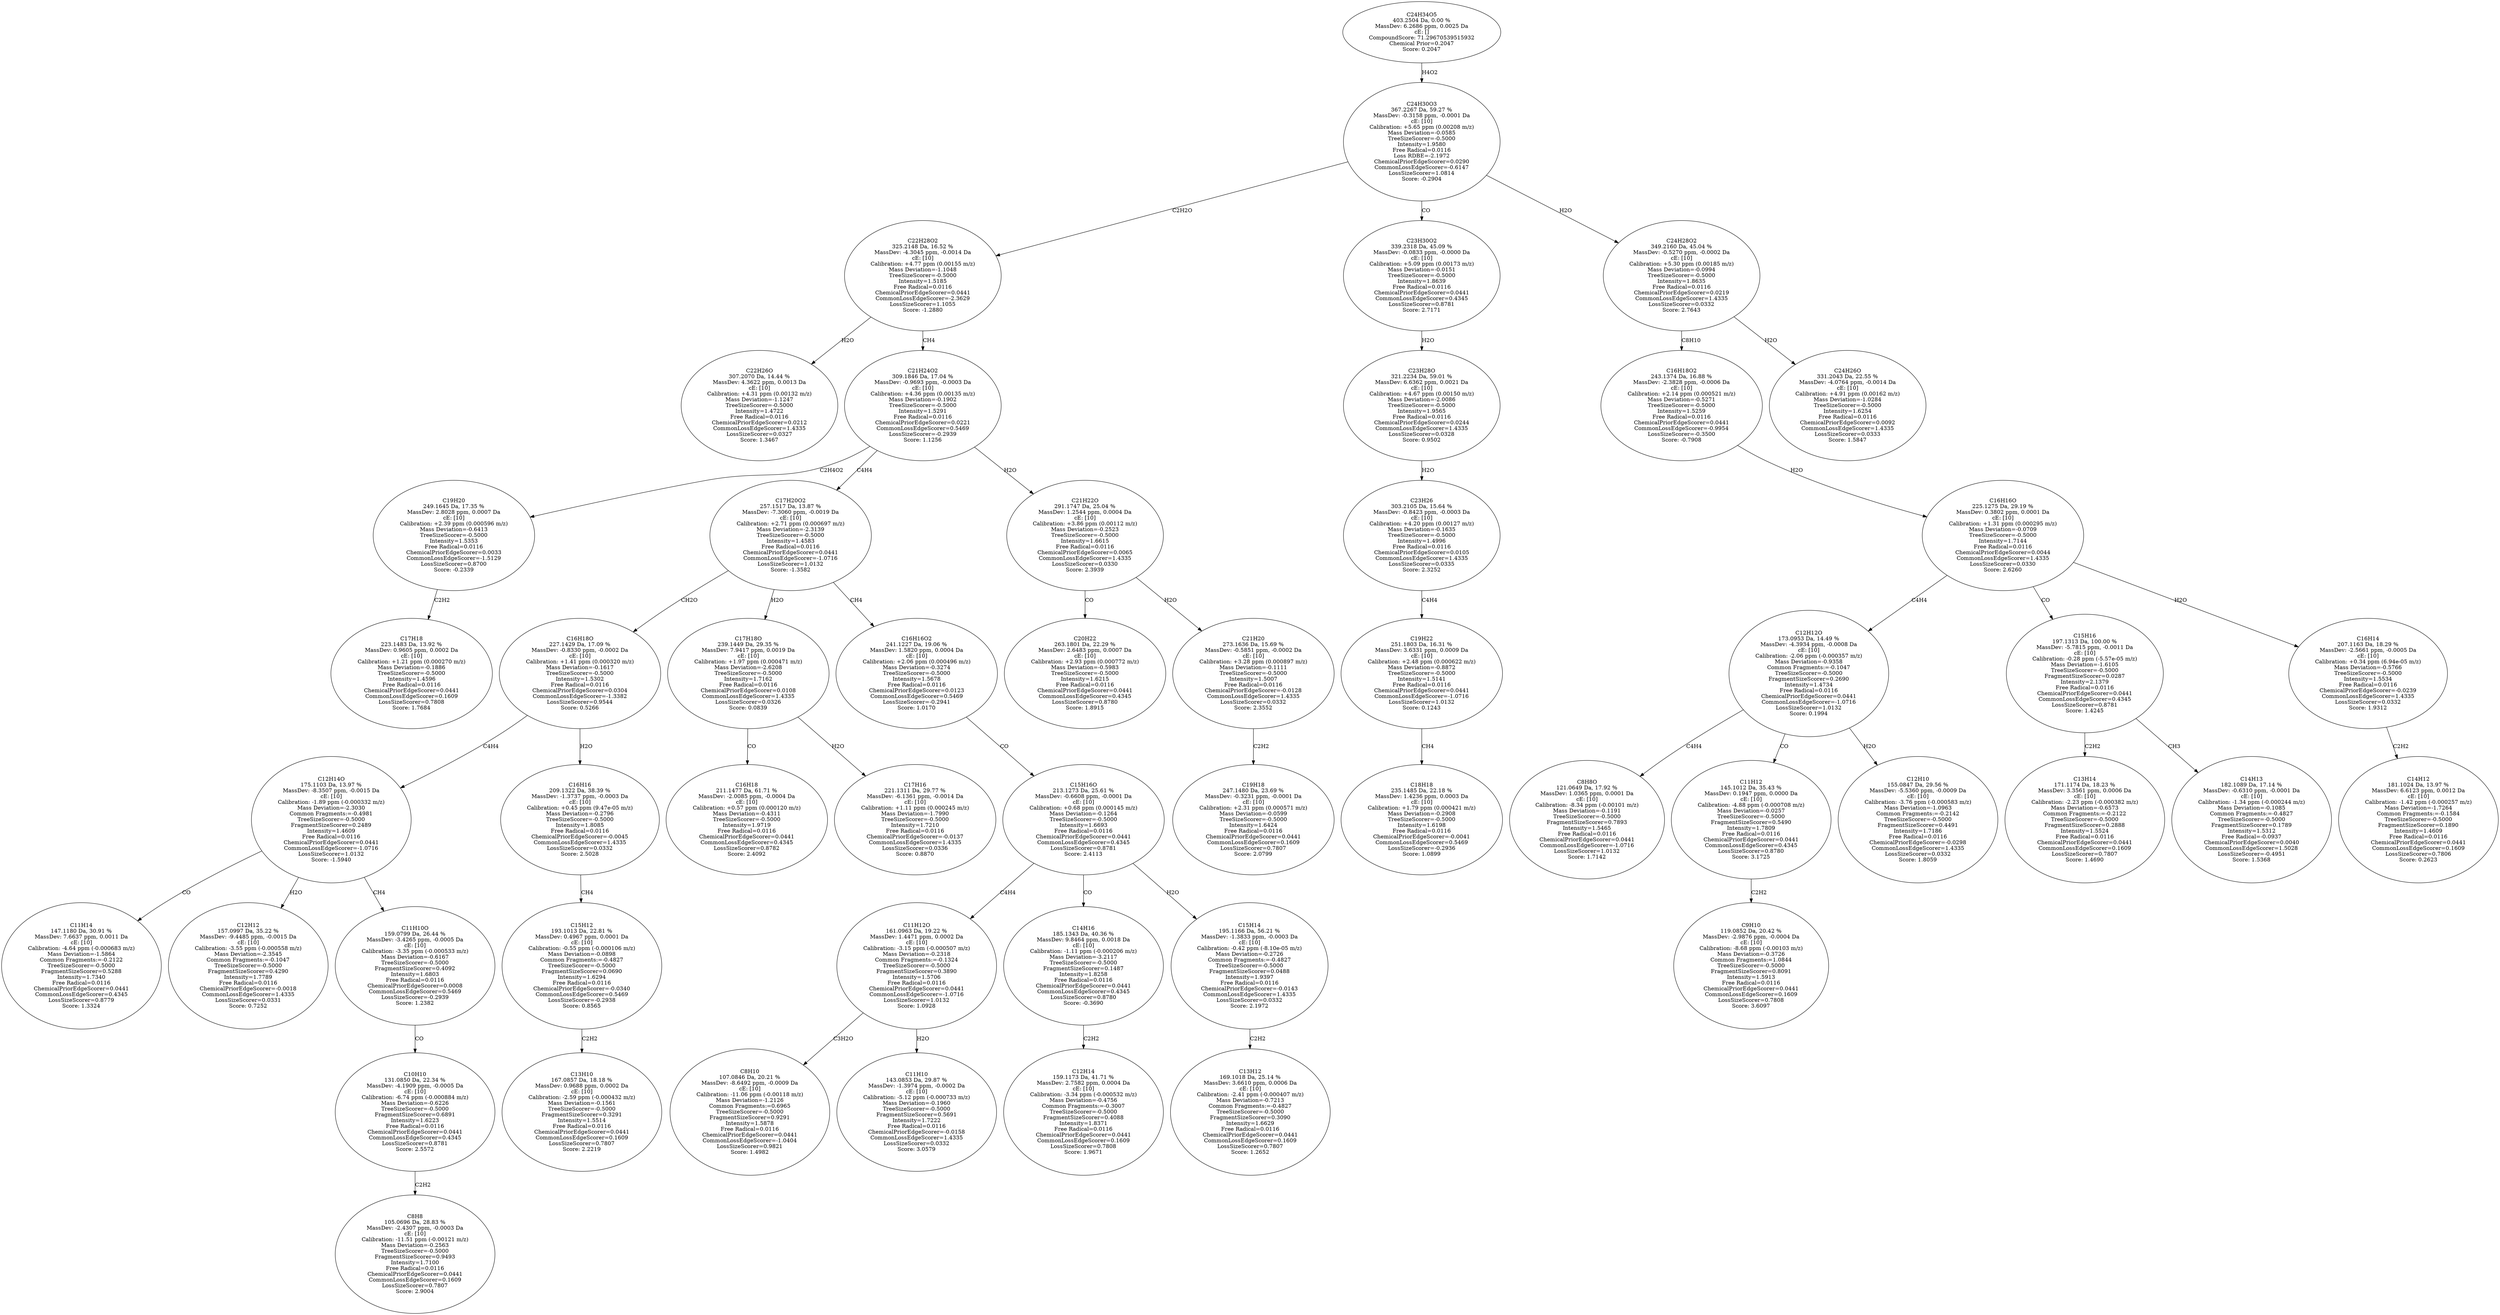 strict digraph {
v1 [label="C22H26O\n307.2070 Da, 14.44 %\nMassDev: 4.3622 ppm, 0.0013 Da\ncE: [10]\nCalibration: +4.31 ppm (0.00132 m/z)\nMass Deviation=-1.1247\nTreeSizeScorer=-0.5000\nIntensity=1.4722\nFree Radical=0.0116\nChemicalPriorEdgeScorer=0.0212\nCommonLossEdgeScorer=1.4335\nLossSizeScorer=0.0327\nScore: 1.3467"];
v2 [label="C17H18\n223.1483 Da, 13.92 %\nMassDev: 0.9605 ppm, 0.0002 Da\ncE: [10]\nCalibration: +1.21 ppm (0.000270 m/z)\nMass Deviation=-0.1886\nTreeSizeScorer=-0.5000\nIntensity=1.4596\nFree Radical=0.0116\nChemicalPriorEdgeScorer=0.0441\nCommonLossEdgeScorer=0.1609\nLossSizeScorer=0.7808\nScore: 1.7684"];
v3 [label="C19H20\n249.1645 Da, 17.35 %\nMassDev: 2.8028 ppm, 0.0007 Da\ncE: [10]\nCalibration: +2.39 ppm (0.000596 m/z)\nMass Deviation=-0.6413\nTreeSizeScorer=-0.5000\nIntensity=1.5353\nFree Radical=0.0116\nChemicalPriorEdgeScorer=0.0033\nCommonLossEdgeScorer=-1.5129\nLossSizeScorer=0.8700\nScore: -0.2339"];
v4 [label="C11H14\n147.1180 Da, 30.91 %\nMassDev: 7.6637 ppm, 0.0011 Da\ncE: [10]\nCalibration: -4.64 ppm (-0.000683 m/z)\nMass Deviation=-1.5864\nCommon Fragments:=-0.2122\nTreeSizeScorer=-0.5000\nFragmentSizeScorer=0.5288\nIntensity=1.7340\nFree Radical=0.0116\nChemicalPriorEdgeScorer=0.0441\nCommonLossEdgeScorer=0.4345\nLossSizeScorer=0.8779\nScore: 1.3324"];
v5 [label="C12H12\n157.0997 Da, 35.22 %\nMassDev: -9.4485 ppm, -0.0015 Da\ncE: [10]\nCalibration: -3.55 ppm (-0.000558 m/z)\nMass Deviation=-2.3545\nCommon Fragments:=-0.1047\nTreeSizeScorer=-0.5000\nFragmentSizeScorer=0.4290\nIntensity=1.7789\nFree Radical=0.0116\nChemicalPriorEdgeScorer=-0.0018\nCommonLossEdgeScorer=1.4335\nLossSizeScorer=0.0331\nScore: 0.7252"];
v6 [label="C8H8\n105.0696 Da, 28.83 %\nMassDev: -2.4307 ppm, -0.0003 Da\ncE: [10]\nCalibration: -11.51 ppm (-0.00121 m/z)\nMass Deviation=-0.2563\nTreeSizeScorer=-0.5000\nFragmentSizeScorer=0.9493\nIntensity=1.7100\nFree Radical=0.0116\nChemicalPriorEdgeScorer=0.0441\nCommonLossEdgeScorer=0.1609\nLossSizeScorer=0.7807\nScore: 2.9004"];
v7 [label="C10H10\n131.0850 Da, 22.34 %\nMassDev: -4.1909 ppm, -0.0005 Da\ncE: [10]\nCalibration: -6.74 ppm (-0.000884 m/z)\nMass Deviation=-0.6226\nTreeSizeScorer=-0.5000\nFragmentSizeScorer=0.6891\nIntensity=1.6223\nFree Radical=0.0116\nChemicalPriorEdgeScorer=0.0441\nCommonLossEdgeScorer=0.4345\nLossSizeScorer=0.8781\nScore: 2.5572"];
v8 [label="C11H10O\n159.0799 Da, 26.44 %\nMassDev: -3.4265 ppm, -0.0005 Da\ncE: [10]\nCalibration: -3.35 ppm (-0.000533 m/z)\nMass Deviation=-0.6167\nTreeSizeScorer=-0.5000\nFragmentSizeScorer=0.4092\nIntensity=1.6803\nFree Radical=0.0116\nChemicalPriorEdgeScorer=0.0008\nCommonLossEdgeScorer=0.5469\nLossSizeScorer=-0.2939\nScore: 1.2382"];
v9 [label="C12H14O\n175.1103 Da, 13.97 %\nMassDev: -8.3507 ppm, -0.0015 Da\ncE: [10]\nCalibration: -1.89 ppm (-0.000332 m/z)\nMass Deviation=-2.3030\nCommon Fragments:=-0.4981\nTreeSizeScorer=-0.5000\nFragmentSizeScorer=0.2489\nIntensity=1.4609\nFree Radical=0.0116\nChemicalPriorEdgeScorer=0.0441\nCommonLossEdgeScorer=-1.0716\nLossSizeScorer=1.0132\nScore: -1.5940"];
v10 [label="C13H10\n167.0857 Da, 18.18 %\nMassDev: 0.9688 ppm, 0.0002 Da\ncE: [10]\nCalibration: -2.59 ppm (-0.000432 m/z)\nMass Deviation=-0.1561\nTreeSizeScorer=-0.5000\nFragmentSizeScorer=0.3291\nIntensity=1.5514\nFree Radical=0.0116\nChemicalPriorEdgeScorer=0.0441\nCommonLossEdgeScorer=0.1609\nLossSizeScorer=0.7807\nScore: 2.2219"];
v11 [label="C15H12\n193.1013 Da, 22.81 %\nMassDev: 0.4967 ppm, 0.0001 Da\ncE: [10]\nCalibration: -0.55 ppm (-0.000106 m/z)\nMass Deviation=-0.0898\nCommon Fragments:=-0.4827\nTreeSizeScorer=-0.5000\nFragmentSizeScorer=0.0690\nIntensity=1.6294\nFree Radical=0.0116\nChemicalPriorEdgeScorer=-0.0340\nCommonLossEdgeScorer=0.5469\nLossSizeScorer=-0.2938\nScore: 0.8565"];
v12 [label="C16H16\n209.1322 Da, 38.39 %\nMassDev: -1.3737 ppm, -0.0003 Da\ncE: [10]\nCalibration: +0.45 ppm (9.47e-05 m/z)\nMass Deviation=-0.2796\nTreeSizeScorer=-0.5000\nIntensity=1.8085\nFree Radical=0.0116\nChemicalPriorEdgeScorer=-0.0045\nCommonLossEdgeScorer=1.4335\nLossSizeScorer=0.0332\nScore: 2.5028"];
v13 [label="C16H18O\n227.1429 Da, 17.09 %\nMassDev: -0.8330 ppm, -0.0002 Da\ncE: [10]\nCalibration: +1.41 ppm (0.000320 m/z)\nMass Deviation=-0.1617\nTreeSizeScorer=-0.5000\nIntensity=1.5302\nFree Radical=0.0116\nChemicalPriorEdgeScorer=0.0304\nCommonLossEdgeScorer=-1.3382\nLossSizeScorer=0.9544\nScore: 0.5266"];
v14 [label="C16H18\n211.1477 Da, 61.71 %\nMassDev: -2.0085 ppm, -0.0004 Da\ncE: [10]\nCalibration: +0.57 ppm (0.000120 m/z)\nMass Deviation=-0.4311\nTreeSizeScorer=-0.5000\nIntensity=1.9719\nFree Radical=0.0116\nChemicalPriorEdgeScorer=0.0441\nCommonLossEdgeScorer=0.4345\nLossSizeScorer=0.8782\nScore: 2.4092"];
v15 [label="C17H16\n221.1311 Da, 29.77 %\nMassDev: -6.1361 ppm, -0.0014 Da\ncE: [10]\nCalibration: +1.11 ppm (0.000245 m/z)\nMass Deviation=-1.7990\nTreeSizeScorer=-0.5000\nIntensity=1.7210\nFree Radical=0.0116\nChemicalPriorEdgeScorer=-0.0137\nCommonLossEdgeScorer=1.4335\nLossSizeScorer=0.0336\nScore: 0.8870"];
v16 [label="C17H18O\n239.1449 Da, 29.35 %\nMassDev: 7.9417 ppm, 0.0019 Da\ncE: [10]\nCalibration: +1.97 ppm (0.000471 m/z)\nMass Deviation=-2.6208\nTreeSizeScorer=-0.5000\nIntensity=1.7162\nFree Radical=0.0116\nChemicalPriorEdgeScorer=0.0108\nCommonLossEdgeScorer=1.4335\nLossSizeScorer=0.0326\nScore: 0.0839"];
v17 [label="C8H10\n107.0846 Da, 20.21 %\nMassDev: -8.6492 ppm, -0.0009 Da\ncE: [10]\nCalibration: -11.06 ppm (-0.00118 m/z)\nMass Deviation=-1.2126\nCommon Fragments:=0.6965\nTreeSizeScorer=-0.5000\nFragmentSizeScorer=0.9291\nIntensity=1.5878\nFree Radical=0.0116\nChemicalPriorEdgeScorer=0.0441\nCommonLossEdgeScorer=-1.0404\nLossSizeScorer=0.9821\nScore: 1.4982"];
v18 [label="C11H10\n143.0853 Da, 29.87 %\nMassDev: -1.3974 ppm, -0.0002 Da\ncE: [10]\nCalibration: -5.12 ppm (-0.000733 m/z)\nMass Deviation=-0.1960\nTreeSizeScorer=-0.5000\nFragmentSizeScorer=0.5691\nIntensity=1.7222\nFree Radical=0.0116\nChemicalPriorEdgeScorer=-0.0158\nCommonLossEdgeScorer=1.4335\nLossSizeScorer=0.0332\nScore: 3.0579"];
v19 [label="C11H12O\n161.0963 Da, 19.22 %\nMassDev: 1.4471 ppm, 0.0002 Da\ncE: [10]\nCalibration: -3.15 ppm (-0.000507 m/z)\nMass Deviation=-0.2318\nCommon Fragments:=-0.1324\nTreeSizeScorer=-0.5000\nFragmentSizeScorer=0.3890\nIntensity=1.5706\nFree Radical=0.0116\nChemicalPriorEdgeScorer=0.0441\nCommonLossEdgeScorer=-1.0716\nLossSizeScorer=1.0132\nScore: 1.0928"];
v20 [label="C12H14\n159.1173 Da, 41.71 %\nMassDev: 2.7582 ppm, 0.0004 Da\ncE: [10]\nCalibration: -3.34 ppm (-0.000532 m/z)\nMass Deviation=-0.4756\nCommon Fragments:=-0.3007\nTreeSizeScorer=-0.5000\nFragmentSizeScorer=0.4088\nIntensity=1.8371\nFree Radical=0.0116\nChemicalPriorEdgeScorer=0.0441\nCommonLossEdgeScorer=0.1609\nLossSizeScorer=0.7808\nScore: 1.9671"];
v21 [label="C14H16\n185.1343 Da, 40.36 %\nMassDev: 9.8464 ppm, 0.0018 Da\ncE: [10]\nCalibration: -1.11 ppm (-0.000206 m/z)\nMass Deviation=-3.2117\nTreeSizeScorer=-0.5000\nFragmentSizeScorer=0.1487\nIntensity=1.8258\nFree Radical=0.0116\nChemicalPriorEdgeScorer=0.0441\nCommonLossEdgeScorer=0.4345\nLossSizeScorer=0.8780\nScore: -0.3690"];
v22 [label="C13H12\n169.1018 Da, 25.14 %\nMassDev: 3.6610 ppm, 0.0006 Da\ncE: [10]\nCalibration: -2.41 ppm (-0.000407 m/z)\nMass Deviation=-0.7213\nCommon Fragments:=-0.4827\nTreeSizeScorer=-0.5000\nFragmentSizeScorer=0.3090\nIntensity=1.6629\nFree Radical=0.0116\nChemicalPriorEdgeScorer=0.0441\nCommonLossEdgeScorer=0.1609\nLossSizeScorer=0.7807\nScore: 1.2652"];
v23 [label="C15H14\n195.1166 Da, 56.21 %\nMassDev: -1.3833 ppm, -0.0003 Da\ncE: [10]\nCalibration: -0.42 ppm (-8.10e-05 m/z)\nMass Deviation=-0.2726\nCommon Fragments:=-0.4827\nTreeSizeScorer=-0.5000\nFragmentSizeScorer=0.0488\nIntensity=1.9397\nFree Radical=0.0116\nChemicalPriorEdgeScorer=-0.0143\nCommonLossEdgeScorer=1.4335\nLossSizeScorer=0.0332\nScore: 2.1972"];
v24 [label="C15H16O\n213.1273 Da, 25.61 %\nMassDev: -0.6608 ppm, -0.0001 Da\ncE: [10]\nCalibration: +0.68 ppm (0.000145 m/z)\nMass Deviation=-0.1264\nTreeSizeScorer=-0.5000\nIntensity=1.6693\nFree Radical=0.0116\nChemicalPriorEdgeScorer=0.0441\nCommonLossEdgeScorer=0.4345\nLossSizeScorer=0.8781\nScore: 2.4113"];
v25 [label="C16H16O2\n241.1227 Da, 19.06 %\nMassDev: 1.5820 ppm, 0.0004 Da\ncE: [10]\nCalibration: +2.06 ppm (0.000496 m/z)\nMass Deviation=-0.3274\nTreeSizeScorer=-0.5000\nIntensity=1.5678\nFree Radical=0.0116\nChemicalPriorEdgeScorer=0.0123\nCommonLossEdgeScorer=0.5469\nLossSizeScorer=-0.2941\nScore: 1.0170"];
v26 [label="C17H20O2\n257.1517 Da, 13.87 %\nMassDev: -7.3060 ppm, -0.0019 Da\ncE: [10]\nCalibration: +2.71 ppm (0.000697 m/z)\nMass Deviation=-2.3139\nTreeSizeScorer=-0.5000\nIntensity=1.4583\nFree Radical=0.0116\nChemicalPriorEdgeScorer=0.0441\nCommonLossEdgeScorer=-1.0716\nLossSizeScorer=1.0132\nScore: -1.3582"];
v27 [label="C20H22\n263.1801 Da, 22.29 %\nMassDev: 2.6483 ppm, 0.0007 Da\ncE: [10]\nCalibration: +2.93 ppm (0.000772 m/z)\nMass Deviation=-0.5983\nTreeSizeScorer=-0.5000\nIntensity=1.6215\nFree Radical=0.0116\nChemicalPriorEdgeScorer=0.0441\nCommonLossEdgeScorer=0.4345\nLossSizeScorer=0.8780\nScore: 1.8915"];
v28 [label="C19H18\n247.1480 Da, 23.69 %\nMassDev: -0.3231 ppm, -0.0001 Da\ncE: [10]\nCalibration: +2.31 ppm (0.000571 m/z)\nMass Deviation=-0.0599\nTreeSizeScorer=-0.5000\nIntensity=1.6424\nFree Radical=0.0116\nChemicalPriorEdgeScorer=0.0441\nCommonLossEdgeScorer=0.1609\nLossSizeScorer=0.7807\nScore: 2.0799"];
v29 [label="C21H20\n273.1636 Da, 15.69 %\nMassDev: -0.5851 ppm, -0.0002 Da\ncE: [10]\nCalibration: +3.28 ppm (0.000897 m/z)\nMass Deviation=-0.1111\nTreeSizeScorer=-0.5000\nIntensity=1.5007\nFree Radical=0.0116\nChemicalPriorEdgeScorer=-0.0128\nCommonLossEdgeScorer=1.4335\nLossSizeScorer=0.0332\nScore: 2.3552"];
v30 [label="C21H22O\n291.1747 Da, 25.04 %\nMassDev: 1.2544 ppm, 0.0004 Da\ncE: [10]\nCalibration: +3.86 ppm (0.00112 m/z)\nMass Deviation=-0.2523\nTreeSizeScorer=-0.5000\nIntensity=1.6615\nFree Radical=0.0116\nChemicalPriorEdgeScorer=0.0065\nCommonLossEdgeScorer=1.4335\nLossSizeScorer=0.0330\nScore: 2.3939"];
v31 [label="C21H24O2\n309.1846 Da, 17.04 %\nMassDev: -0.9693 ppm, -0.0003 Da\ncE: [10]\nCalibration: +4.36 ppm (0.00135 m/z)\nMass Deviation=-0.1902\nTreeSizeScorer=-0.5000\nIntensity=1.5291\nFree Radical=0.0116\nChemicalPriorEdgeScorer=0.0221\nCommonLossEdgeScorer=0.5469\nLossSizeScorer=-0.2939\nScore: 1.1256"];
v32 [label="C22H28O2\n325.2148 Da, 16.52 %\nMassDev: -4.3045 ppm, -0.0014 Da\ncE: [10]\nCalibration: +4.77 ppm (0.00155 m/z)\nMass Deviation=-1.1048\nTreeSizeScorer=-0.5000\nIntensity=1.5185\nFree Radical=0.0116\nChemicalPriorEdgeScorer=0.0441\nCommonLossEdgeScorer=-2.3629\nLossSizeScorer=1.1055\nScore: -1.2880"];
v33 [label="C18H18\n235.1485 Da, 22.18 %\nMassDev: 1.4236 ppm, 0.0003 Da\ncE: [10]\nCalibration: +1.79 ppm (0.000421 m/z)\nMass Deviation=-0.2908\nTreeSizeScorer=-0.5000\nIntensity=1.6198\nFree Radical=0.0116\nChemicalPriorEdgeScorer=-0.0041\nCommonLossEdgeScorer=0.5469\nLossSizeScorer=-0.2936\nScore: 1.0899"];
v34 [label="C19H22\n251.1803 Da, 16.31 %\nMassDev: 3.6331 ppm, 0.0009 Da\ncE: [10]\nCalibration: +2.48 ppm (0.000622 m/z)\nMass Deviation=-0.8872\nTreeSizeScorer=-0.5000\nIntensity=1.5141\nFree Radical=0.0116\nChemicalPriorEdgeScorer=0.0441\nCommonLossEdgeScorer=-1.0716\nLossSizeScorer=1.0132\nScore: 0.1243"];
v35 [label="C23H26\n303.2105 Da, 15.64 %\nMassDev: -0.8423 ppm, -0.0003 Da\ncE: [10]\nCalibration: +4.20 ppm (0.00127 m/z)\nMass Deviation=-0.1635\nTreeSizeScorer=-0.5000\nIntensity=1.4996\nFree Radical=0.0116\nChemicalPriorEdgeScorer=0.0105\nCommonLossEdgeScorer=1.4335\nLossSizeScorer=0.0335\nScore: 2.3252"];
v36 [label="C23H28O\n321.2234 Da, 59.01 %\nMassDev: 6.6362 ppm, 0.0021 Da\ncE: [10]\nCalibration: +4.67 ppm (0.00150 m/z)\nMass Deviation=-2.0086\nTreeSizeScorer=-0.5000\nIntensity=1.9565\nFree Radical=0.0116\nChemicalPriorEdgeScorer=0.0244\nCommonLossEdgeScorer=1.4335\nLossSizeScorer=0.0328\nScore: 0.9502"];
v37 [label="C23H30O2\n339.2318 Da, 45.09 %\nMassDev: -0.0833 ppm, -0.0000 Da\ncE: [10]\nCalibration: +5.09 ppm (0.00173 m/z)\nMass Deviation=-0.0151\nTreeSizeScorer=-0.5000\nIntensity=1.8639\nFree Radical=0.0116\nChemicalPriorEdgeScorer=0.0441\nCommonLossEdgeScorer=0.4345\nLossSizeScorer=0.8781\nScore: 2.7171"];
v38 [label="C8H8O\n121.0649 Da, 17.92 %\nMassDev: 1.0365 ppm, 0.0001 Da\ncE: [10]\nCalibration: -8.34 ppm (-0.00101 m/z)\nMass Deviation=-0.1191\nTreeSizeScorer=-0.5000\nFragmentSizeScorer=0.7893\nIntensity=1.5465\nFree Radical=0.0116\nChemicalPriorEdgeScorer=0.0441\nCommonLossEdgeScorer=-1.0716\nLossSizeScorer=1.0132\nScore: 1.7142"];
v39 [label="C9H10\n119.0852 Da, 20.42 %\nMassDev: -2.9876 ppm, -0.0004 Da\ncE: [10]\nCalibration: -8.68 ppm (-0.00103 m/z)\nMass Deviation=-0.3726\nCommon Fragments:=1.0844\nTreeSizeScorer=-0.5000\nFragmentSizeScorer=0.8091\nIntensity=1.5913\nFree Radical=0.0116\nChemicalPriorEdgeScorer=0.0441\nCommonLossEdgeScorer=0.1609\nLossSizeScorer=0.7808\nScore: 3.6097"];
v40 [label="C11H12\n145.1012 Da, 35.43 %\nMassDev: 0.1947 ppm, 0.0000 Da\ncE: [10]\nCalibration: -4.88 ppm (-0.000708 m/z)\nMass Deviation=-0.0257\nTreeSizeScorer=-0.5000\nFragmentSizeScorer=0.5490\nIntensity=1.7809\nFree Radical=0.0116\nChemicalPriorEdgeScorer=0.0441\nCommonLossEdgeScorer=0.4345\nLossSizeScorer=0.8780\nScore: 3.1725"];
v41 [label="C12H10\n155.0847 Da, 29.56 %\nMassDev: -5.5360 ppm, -0.0009 Da\ncE: [10]\nCalibration: -3.76 ppm (-0.000583 m/z)\nMass Deviation=-1.0963\nCommon Fragments:=-0.2142\nTreeSizeScorer=-0.5000\nFragmentSizeScorer=0.4491\nIntensity=1.7186\nFree Radical=0.0116\nChemicalPriorEdgeScorer=-0.0298\nCommonLossEdgeScorer=1.4335\nLossSizeScorer=0.0332\nScore: 1.8059"];
v42 [label="C12H12O\n173.0953 Da, 14.49 %\nMassDev: -4.3934 ppm, -0.0008 Da\ncE: [10]\nCalibration: -2.06 ppm (-0.000357 m/z)\nMass Deviation=-0.9358\nCommon Fragments:=-0.1047\nTreeSizeScorer=-0.5000\nFragmentSizeScorer=0.2690\nIntensity=1.4734\nFree Radical=0.0116\nChemicalPriorEdgeScorer=0.0441\nCommonLossEdgeScorer=-1.0716\nLossSizeScorer=1.0132\nScore: 0.1994"];
v43 [label="C13H14\n171.1174 Da, 18.23 %\nMassDev: 3.3561 ppm, 0.0006 Da\ncE: [10]\nCalibration: -2.23 ppm (-0.000382 m/z)\nMass Deviation=-0.6573\nCommon Fragments:=-0.2122\nTreeSizeScorer=-0.5000\nFragmentSizeScorer=0.2888\nIntensity=1.5524\nFree Radical=0.0116\nChemicalPriorEdgeScorer=0.0441\nCommonLossEdgeScorer=0.1609\nLossSizeScorer=0.7807\nScore: 1.4690"];
v44 [label="C14H13\n182.1089 Da, 17.14 %\nMassDev: -0.6310 ppm, -0.0001 Da\ncE: [10]\nCalibration: -1.34 ppm (-0.000244 m/z)\nMass Deviation=-0.1085\nCommon Fragments:=-0.4827\nTreeSizeScorer=-0.5000\nFragmentSizeScorer=0.1789\nIntensity=1.5312\nFree Radical=-0.0937\nChemicalPriorEdgeScorer=0.0040\nCommonLossEdgeScorer=1.5028\nLossSizeScorer=-0.4951\nScore: 1.5368"];
v45 [label="C15H16\n197.1313 Da, 100.00 %\nMassDev: -5.7815 ppm, -0.0011 Da\ncE: [10]\nCalibration: -0.28 ppm (-5.57e-05 m/z)\nMass Deviation=-1.6105\nTreeSizeScorer=-0.5000\nFragmentSizeScorer=0.0287\nIntensity=2.1379\nFree Radical=0.0116\nChemicalPriorEdgeScorer=0.0441\nCommonLossEdgeScorer=0.4345\nLossSizeScorer=0.8781\nScore: 1.4245"];
v46 [label="C14H12\n181.1024 Da, 13.97 %\nMassDev: 6.6123 ppm, 0.0012 Da\ncE: [10]\nCalibration: -1.42 ppm (-0.000257 m/z)\nMass Deviation=-1.7264\nCommon Fragments:=-0.1584\nTreeSizeScorer=-0.5000\nFragmentSizeScorer=0.1890\nIntensity=1.4609\nFree Radical=0.0116\nChemicalPriorEdgeScorer=0.0441\nCommonLossEdgeScorer=0.1609\nLossSizeScorer=0.7806\nScore: 0.2623"];
v47 [label="C16H14\n207.1163 Da, 18.29 %\nMassDev: -2.5661 ppm, -0.0005 Da\ncE: [10]\nCalibration: +0.34 ppm (6.94e-05 m/z)\nMass Deviation=-0.5766\nTreeSizeScorer=-0.5000\nIntensity=1.5534\nFree Radical=0.0116\nChemicalPriorEdgeScorer=-0.0239\nCommonLossEdgeScorer=1.4335\nLossSizeScorer=0.0332\nScore: 1.9312"];
v48 [label="C16H16O\n225.1275 Da, 29.19 %\nMassDev: 0.3802 ppm, 0.0001 Da\ncE: [10]\nCalibration: +1.31 ppm (0.000295 m/z)\nMass Deviation=-0.0709\nTreeSizeScorer=-0.5000\nIntensity=1.7144\nFree Radical=0.0116\nChemicalPriorEdgeScorer=0.0044\nCommonLossEdgeScorer=1.4335\nLossSizeScorer=0.0330\nScore: 2.6260"];
v49 [label="C16H18O2\n243.1374 Da, 16.88 %\nMassDev: -2.3828 ppm, -0.0006 Da\ncE: [10]\nCalibration: +2.14 ppm (0.000521 m/z)\nMass Deviation=-0.5271\nTreeSizeScorer=-0.5000\nIntensity=1.5259\nFree Radical=0.0116\nChemicalPriorEdgeScorer=0.0441\nCommonLossEdgeScorer=-0.9954\nLossSizeScorer=-0.3500\nScore: -0.7908"];
v50 [label="C24H26O\n331.2043 Da, 22.55 %\nMassDev: -4.0764 ppm, -0.0014 Da\ncE: [10]\nCalibration: +4.91 ppm (0.00162 m/z)\nMass Deviation=-1.0284\nTreeSizeScorer=-0.5000\nIntensity=1.6254\nFree Radical=0.0116\nChemicalPriorEdgeScorer=0.0092\nCommonLossEdgeScorer=1.4335\nLossSizeScorer=0.0333\nScore: 1.5847"];
v51 [label="C24H28O2\n349.2160 Da, 45.04 %\nMassDev: -0.5270 ppm, -0.0002 Da\ncE: [10]\nCalibration: +5.30 ppm (0.00185 m/z)\nMass Deviation=-0.0994\nTreeSizeScorer=-0.5000\nIntensity=1.8635\nFree Radical=0.0116\nChemicalPriorEdgeScorer=0.0219\nCommonLossEdgeScorer=1.4335\nLossSizeScorer=0.0332\nScore: 2.7643"];
v52 [label="C24H30O3\n367.2267 Da, 59.27 %\nMassDev: -0.3158 ppm, -0.0001 Da\ncE: [10]\nCalibration: +5.65 ppm (0.00208 m/z)\nMass Deviation=-0.0585\nTreeSizeScorer=-0.5000\nIntensity=1.9580\nFree Radical=0.0116\nLoss RDBE=-2.1972\nChemicalPriorEdgeScorer=0.0290\nCommonLossEdgeScorer=-0.6147\nLossSizeScorer=1.0814\nScore: -0.2904"];
v53 [label="C24H34O5\n403.2504 Da, 0.00 %\nMassDev: 6.2686 ppm, 0.0025 Da\ncE: []\nCompoundScore: 71.29670539515932\nChemical Prior=0.2047\nScore: 0.2047"];
v32 -> v1 [label="H2O"];
v3 -> v2 [label="C2H2"];
v31 -> v3 [label="C2H4O2"];
v9 -> v4 [label="CO"];
v9 -> v5 [label="H2O"];
v7 -> v6 [label="C2H2"];
v8 -> v7 [label="CO"];
v9 -> v8 [label="CH4"];
v13 -> v9 [label="C4H4"];
v11 -> v10 [label="C2H2"];
v12 -> v11 [label="CH4"];
v13 -> v12 [label="H2O"];
v26 -> v13 [label="CH2O"];
v16 -> v14 [label="CO"];
v16 -> v15 [label="H2O"];
v26 -> v16 [label="H2O"];
v19 -> v17 [label="C3H2O"];
v19 -> v18 [label="H2O"];
v24 -> v19 [label="C4H4"];
v21 -> v20 [label="C2H2"];
v24 -> v21 [label="CO"];
v23 -> v22 [label="C2H2"];
v24 -> v23 [label="H2O"];
v25 -> v24 [label="CO"];
v26 -> v25 [label="CH4"];
v31 -> v26 [label="C4H4"];
v30 -> v27 [label="CO"];
v29 -> v28 [label="C2H2"];
v30 -> v29 [label="H2O"];
v31 -> v30 [label="H2O"];
v32 -> v31 [label="CH4"];
v52 -> v32 [label="C2H2O"];
v34 -> v33 [label="CH4"];
v35 -> v34 [label="C4H4"];
v36 -> v35 [label="H2O"];
v37 -> v36 [label="H2O"];
v52 -> v37 [label="CO"];
v42 -> v38 [label="C4H4"];
v40 -> v39 [label="C2H2"];
v42 -> v40 [label="CO"];
v42 -> v41 [label="H2O"];
v48 -> v42 [label="C4H4"];
v45 -> v43 [label="C2H2"];
v45 -> v44 [label="CH3"];
v48 -> v45 [label="CO"];
v47 -> v46 [label="C2H2"];
v48 -> v47 [label="H2O"];
v49 -> v48 [label="H2O"];
v51 -> v49 [label="C8H10"];
v51 -> v50 [label="H2O"];
v52 -> v51 [label="H2O"];
v53 -> v52 [label="H4O2"];
}